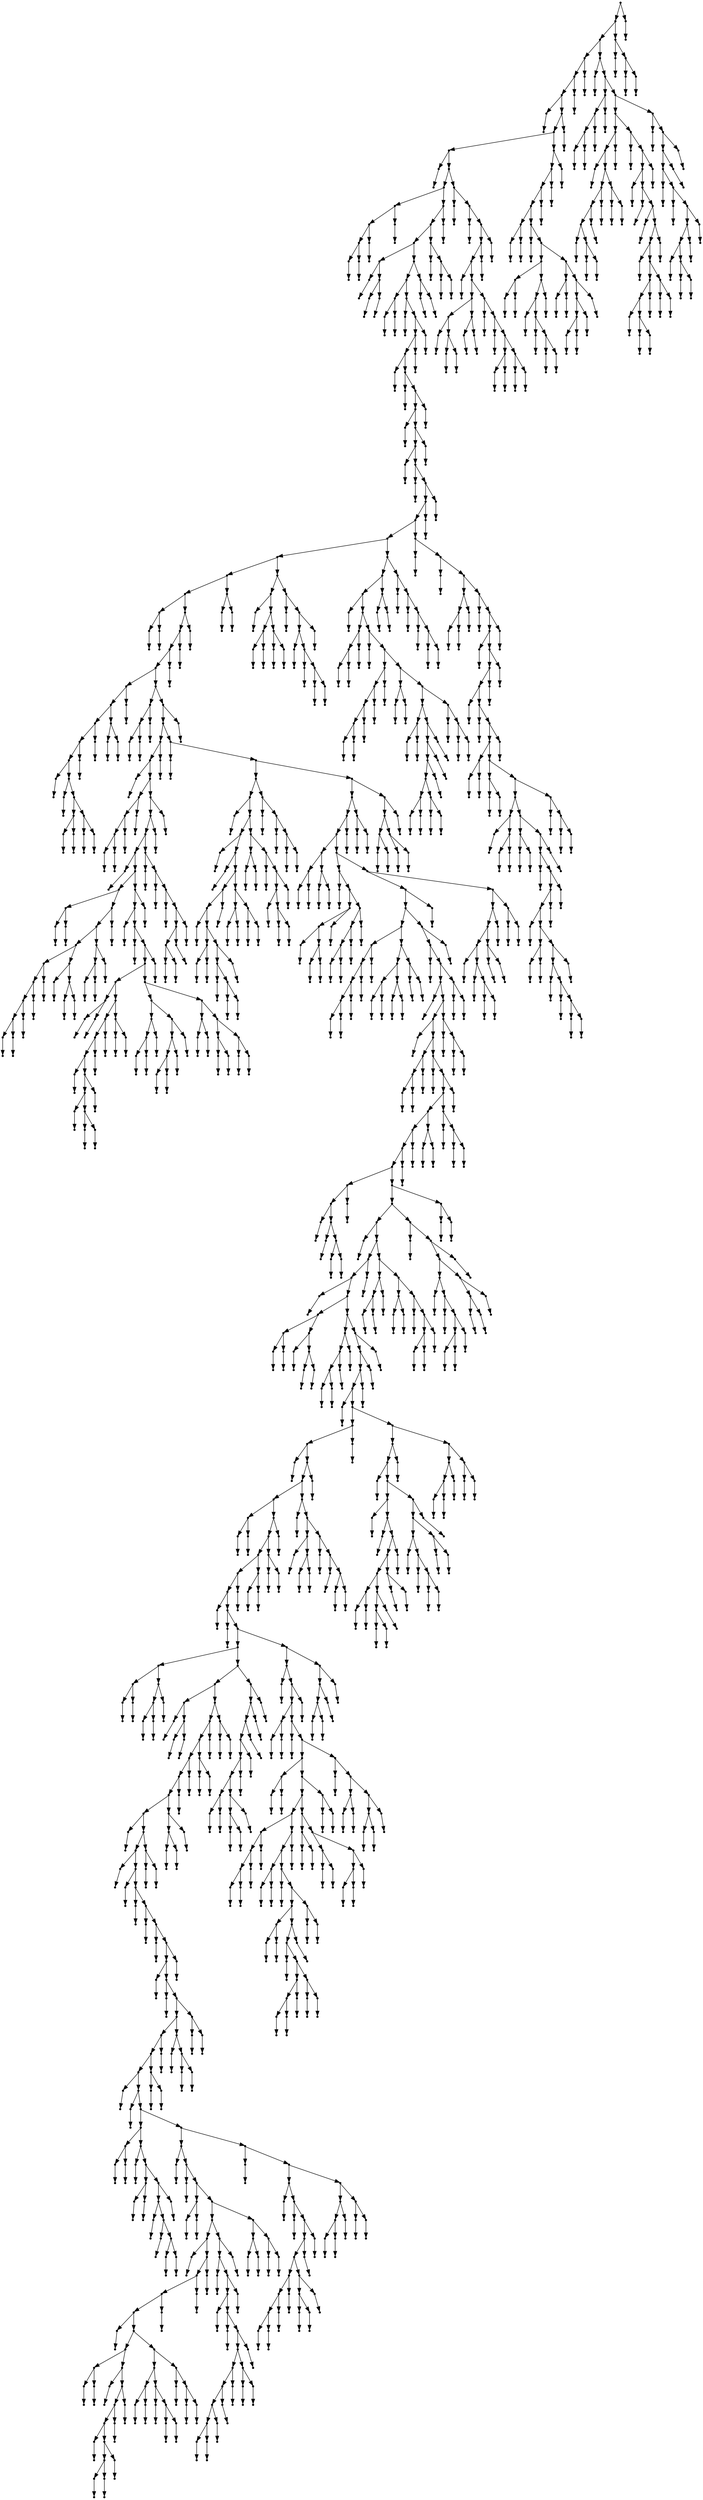 digraph {
  1822 [shape=point];
  1819 [shape=point];
  1810 [shape=point];
  1699 [shape=point];
  1696 [shape=point];
  1693 [shape=point];
  1 [shape=point];
  0 [shape=point];
  1692 [shape=point];
  1689 [shape=point];
  1632 [shape=point];
  3 [shape=point];
  2 [shape=point];
  1631 [shape=point];
  1583 [shape=point];
  14 [shape=point];
  11 [shape=point];
  8 [shape=point];
  5 [shape=point];
  4 [shape=point];
  7 [shape=point];
  6 [shape=point];
  10 [shape=point];
  9 [shape=point];
  13 [shape=point];
  12 [shape=point];
  1582 [shape=point];
  1579 [shape=point];
  1570 [shape=point];
  22 [shape=point];
  16 [shape=point];
  15 [shape=point];
  21 [shape=point];
  18 [shape=point];
  17 [shape=point];
  20 [shape=point];
  19 [shape=point];
  1569 [shape=point];
  1563 [shape=point];
  27 [shape=point];
  24 [shape=point];
  23 [shape=point];
  26 [shape=point];
  25 [shape=point];
  1562 [shape=point];
  29 [shape=point];
  28 [shape=point];
  1561 [shape=point];
  1558 [shape=point];
  1555 [shape=point];
  31 [shape=point];
  30 [shape=point];
  1554 [shape=point];
  33 [shape=point];
  32 [shape=point];
  1553 [shape=point];
  1550 [shape=point];
  35 [shape=point];
  34 [shape=point];
  1549 [shape=point];
  1546 [shape=point];
  37 [shape=point];
  36 [shape=point];
  1545 [shape=point];
  39 [shape=point];
  38 [shape=point];
  1544 [shape=point];
  1541 [shape=point];
  1538 [shape=point];
  1427 [shape=point];
  1334 [shape=point];
  1301 [shape=point];
  1295 [shape=point];
  44 [shape=point];
  41 [shape=point];
  40 [shape=point];
  43 [shape=point];
  42 [shape=point];
  1294 [shape=point];
  1291 [shape=point];
  1288 [shape=point];
  1285 [shape=point];
  76 [shape=point];
  73 [shape=point];
  67 [shape=point];
  64 [shape=point];
  61 [shape=point];
  46 [shape=point];
  45 [shape=point];
  60 [shape=point];
  48 [shape=point];
  47 [shape=point];
  59 [shape=point];
  53 [shape=point];
  50 [shape=point];
  49 [shape=point];
  52 [shape=point];
  51 [shape=point];
  58 [shape=point];
  55 [shape=point];
  54 [shape=point];
  57 [shape=point];
  56 [shape=point];
  63 [shape=point];
  62 [shape=point];
  66 [shape=point];
  65 [shape=point];
  72 [shape=point];
  69 [shape=point];
  68 [shape=point];
  71 [shape=point];
  70 [shape=point];
  75 [shape=point];
  74 [shape=point];
  1284 [shape=point];
  84 [shape=point];
  81 [shape=point];
  78 [shape=point];
  77 [shape=point];
  80 [shape=point];
  79 [shape=point];
  83 [shape=point];
  82 [shape=point];
  1283 [shape=point];
  1280 [shape=point];
  257 [shape=point];
  254 [shape=point];
  86 [shape=point];
  85 [shape=point];
  253 [shape=point];
  97 [shape=point];
  94 [shape=point];
  91 [shape=point];
  88 [shape=point];
  87 [shape=point];
  90 [shape=point];
  89 [shape=point];
  93 [shape=point];
  92 [shape=point];
  96 [shape=point];
  95 [shape=point];
  252 [shape=point];
  249 [shape=point];
  246 [shape=point];
  225 [shape=point];
  99 [shape=point];
  98 [shape=point];
  224 [shape=point];
  140 [shape=point];
  104 [shape=point];
  101 [shape=point];
  100 [shape=point];
  103 [shape=point];
  102 [shape=point];
  139 [shape=point];
  136 [shape=point];
  127 [shape=point];
  118 [shape=point];
  115 [shape=point];
  112 [shape=point];
  109 [shape=point];
  106 [shape=point];
  105 [shape=point];
  108 [shape=point];
  107 [shape=point];
  111 [shape=point];
  110 [shape=point];
  114 [shape=point];
  113 [shape=point];
  117 [shape=point];
  116 [shape=point];
  126 [shape=point];
  120 [shape=point];
  119 [shape=point];
  125 [shape=point];
  122 [shape=point];
  121 [shape=point];
  124 [shape=point];
  123 [shape=point];
  135 [shape=point];
  132 [shape=point];
  129 [shape=point];
  128 [shape=point];
  131 [shape=point];
  130 [shape=point];
  134 [shape=point];
  133 [shape=point];
  138 [shape=point];
  137 [shape=point];
  223 [shape=point];
  220 [shape=point];
  142 [shape=point];
  141 [shape=point];
  219 [shape=point];
  144 [shape=point];
  143 [shape=point];
  218 [shape=point];
  215 [shape=point];
  176 [shape=point];
  149 [shape=point];
  146 [shape=point];
  145 [shape=point];
  148 [shape=point];
  147 [shape=point];
  175 [shape=point];
  169 [shape=point];
  166 [shape=point];
  163 [shape=point];
  151 [shape=point];
  150 [shape=point];
  162 [shape=point];
  159 [shape=point];
  153 [shape=point];
  152 [shape=point];
  158 [shape=point];
  155 [shape=point];
  154 [shape=point];
  157 [shape=point];
  156 [shape=point];
  161 [shape=point];
  160 [shape=point];
  165 [shape=point];
  164 [shape=point];
  168 [shape=point];
  167 [shape=point];
  174 [shape=point];
  171 [shape=point];
  170 [shape=point];
  173 [shape=point];
  172 [shape=point];
  214 [shape=point];
  196 [shape=point];
  184 [shape=point];
  181 [shape=point];
  178 [shape=point];
  177 [shape=point];
  180 [shape=point];
  179 [shape=point];
  183 [shape=point];
  182 [shape=point];
  195 [shape=point];
  192 [shape=point];
  189 [shape=point];
  186 [shape=point];
  185 [shape=point];
  188 [shape=point];
  187 [shape=point];
  191 [shape=point];
  190 [shape=point];
  194 [shape=point];
  193 [shape=point];
  213 [shape=point];
  201 [shape=point];
  198 [shape=point];
  197 [shape=point];
  200 [shape=point];
  199 [shape=point];
  212 [shape=point];
  206 [shape=point];
  203 [shape=point];
  202 [shape=point];
  205 [shape=point];
  204 [shape=point];
  211 [shape=point];
  208 [shape=point];
  207 [shape=point];
  210 [shape=point];
  209 [shape=point];
  217 [shape=point];
  216 [shape=point];
  222 [shape=point];
  221 [shape=point];
  245 [shape=point];
  227 [shape=point];
  226 [shape=point];
  244 [shape=point];
  229 [shape=point];
  228 [shape=point];
  243 [shape=point];
  231 [shape=point];
  230 [shape=point];
  242 [shape=point];
  239 [shape=point];
  236 [shape=point];
  233 [shape=point];
  232 [shape=point];
  235 [shape=point];
  234 [shape=point];
  238 [shape=point];
  237 [shape=point];
  241 [shape=point];
  240 [shape=point];
  248 [shape=point];
  247 [shape=point];
  251 [shape=point];
  250 [shape=point];
  256 [shape=point];
  255 [shape=point];
  1279 [shape=point];
  259 [shape=point];
  258 [shape=point];
  1278 [shape=point];
  336 [shape=point];
  324 [shape=point];
  261 [shape=point];
  260 [shape=point];
  323 [shape=point];
  302 [shape=point];
  263 [shape=point];
  262 [shape=point];
  301 [shape=point];
  265 [shape=point];
  264 [shape=point];
  300 [shape=point];
  288 [shape=point];
  285 [shape=point];
  267 [shape=point];
  266 [shape=point];
  284 [shape=point];
  272 [shape=point];
  269 [shape=point];
  268 [shape=point];
  271 [shape=point];
  270 [shape=point];
  283 [shape=point];
  280 [shape=point];
  274 [shape=point];
  273 [shape=point];
  279 [shape=point];
  276 [shape=point];
  275 [shape=point];
  278 [shape=point];
  277 [shape=point];
  282 [shape=point];
  281 [shape=point];
  287 [shape=point];
  286 [shape=point];
  299 [shape=point];
  293 [shape=point];
  290 [shape=point];
  289 [shape=point];
  292 [shape=point];
  291 [shape=point];
  298 [shape=point];
  295 [shape=point];
  294 [shape=point];
  297 [shape=point];
  296 [shape=point];
  322 [shape=point];
  307 [shape=point];
  304 [shape=point];
  303 [shape=point];
  306 [shape=point];
  305 [shape=point];
  321 [shape=point];
  309 [shape=point];
  308 [shape=point];
  320 [shape=point];
  317 [shape=point];
  311 [shape=point];
  310 [shape=point];
  316 [shape=point];
  313 [shape=point];
  312 [shape=point];
  315 [shape=point];
  314 [shape=point];
  319 [shape=point];
  318 [shape=point];
  335 [shape=point];
  326 [shape=point];
  325 [shape=point];
  334 [shape=point];
  328 [shape=point];
  327 [shape=point];
  333 [shape=point];
  330 [shape=point];
  329 [shape=point];
  332 [shape=point];
  331 [shape=point];
  1277 [shape=point];
  1262 [shape=point];
  1256 [shape=point];
  1253 [shape=point];
  347 [shape=point];
  341 [shape=point];
  338 [shape=point];
  337 [shape=point];
  340 [shape=point];
  339 [shape=point];
  346 [shape=point];
  343 [shape=point];
  342 [shape=point];
  345 [shape=point];
  344 [shape=point];
  1252 [shape=point];
  373 [shape=point];
  349 [shape=point];
  348 [shape=point];
  372 [shape=point];
  360 [shape=point];
  357 [shape=point];
  351 [shape=point];
  350 [shape=point];
  356 [shape=point];
  353 [shape=point];
  352 [shape=point];
  355 [shape=point];
  354 [shape=point];
  359 [shape=point];
  358 [shape=point];
  371 [shape=point];
  368 [shape=point];
  365 [shape=point];
  362 [shape=point];
  361 [shape=point];
  364 [shape=point];
  363 [shape=point];
  367 [shape=point];
  366 [shape=point];
  370 [shape=point];
  369 [shape=point];
  1251 [shape=point];
  1224 [shape=point];
  1221 [shape=point];
  405 [shape=point];
  387 [shape=point];
  384 [shape=point];
  381 [shape=point];
  378 [shape=point];
  375 [shape=point];
  374 [shape=point];
  377 [shape=point];
  376 [shape=point];
  380 [shape=point];
  379 [shape=point];
  383 [shape=point];
  382 [shape=point];
  386 [shape=point];
  385 [shape=point];
  404 [shape=point];
  398 [shape=point];
  392 [shape=point];
  389 [shape=point];
  388 [shape=point];
  391 [shape=point];
  390 [shape=point];
  397 [shape=point];
  394 [shape=point];
  393 [shape=point];
  396 [shape=point];
  395 [shape=point];
  403 [shape=point];
  400 [shape=point];
  399 [shape=point];
  402 [shape=point];
  401 [shape=point];
  1220 [shape=point];
  1217 [shape=point];
  407 [shape=point];
  406 [shape=point];
  1216 [shape=point];
  1210 [shape=point];
  409 [shape=point];
  408 [shape=point];
  1209 [shape=point];
  1200 [shape=point];
  411 [shape=point];
  410 [shape=point];
  1199 [shape=point];
  419 [shape=point];
  416 [shape=point];
  413 [shape=point];
  412 [shape=point];
  415 [shape=point];
  414 [shape=point];
  418 [shape=point];
  417 [shape=point];
  1198 [shape=point];
  421 [shape=point];
  420 [shape=point];
  1197 [shape=point];
  1194 [shape=point];
  1185 [shape=point];
  1179 [shape=point];
  1176 [shape=point];
  1173 [shape=point];
  435 [shape=point];
  432 [shape=point];
  423 [shape=point];
  422 [shape=point];
  431 [shape=point];
  425 [shape=point];
  424 [shape=point];
  430 [shape=point];
  427 [shape=point];
  426 [shape=point];
  429 [shape=point];
  428 [shape=point];
  434 [shape=point];
  433 [shape=point];
  1172 [shape=point];
  1166 [shape=point];
  1136 [shape=point];
  437 [shape=point];
  436 [shape=point];
  1135 [shape=point];
  1108 [shape=point];
  1105 [shape=point];
  439 [shape=point];
  438 [shape=point];
  1104 [shape=point];
  453 [shape=point];
  444 [shape=point];
  441 [shape=point];
  440 [shape=point];
  443 [shape=point];
  442 [shape=point];
  452 [shape=point];
  446 [shape=point];
  445 [shape=point];
  451 [shape=point];
  448 [shape=point];
  447 [shape=point];
  450 [shape=point];
  449 [shape=point];
  1103 [shape=point];
  464 [shape=point];
  461 [shape=point];
  458 [shape=point];
  455 [shape=point];
  454 [shape=point];
  457 [shape=point];
  456 [shape=point];
  460 [shape=point];
  459 [shape=point];
  463 [shape=point];
  462 [shape=point];
  1102 [shape=point];
  1099 [shape=point];
  1096 [shape=point];
  1093 [shape=point];
  466 [shape=point];
  465 [shape=point];
  1092 [shape=point];
  1020 [shape=point];
  1017 [shape=point];
  468 [shape=point];
  467 [shape=point];
  1016 [shape=point];
  1013 [shape=point];
  989 [shape=point];
  473 [shape=point];
  470 [shape=point];
  469 [shape=point];
  472 [shape=point];
  471 [shape=point];
  988 [shape=point];
  985 [shape=point];
  979 [shape=point];
  973 [shape=point];
  970 [shape=point];
  475 [shape=point];
  474 [shape=point];
  969 [shape=point];
  477 [shape=point];
  476 [shape=point];
  968 [shape=point];
  833 [shape=point];
  491 [shape=point];
  482 [shape=point];
  479 [shape=point];
  478 [shape=point];
  481 [shape=point];
  480 [shape=point];
  490 [shape=point];
  487 [shape=point];
  484 [shape=point];
  483 [shape=point];
  486 [shape=point];
  485 [shape=point];
  489 [shape=point];
  488 [shape=point];
  832 [shape=point];
  802 [shape=point];
  499 [shape=point];
  493 [shape=point];
  492 [shape=point];
  498 [shape=point];
  495 [shape=point];
  494 [shape=point];
  497 [shape=point];
  496 [shape=point];
  801 [shape=point];
  795 [shape=point];
  792 [shape=point];
  786 [shape=point];
  783 [shape=point];
  780 [shape=point];
  771 [shape=point];
  501 [shape=point];
  500 [shape=point];
  770 [shape=point];
  764 [shape=point];
  503 [shape=point];
  502 [shape=point];
  763 [shape=point];
  505 [shape=point];
  504 [shape=point];
  762 [shape=point];
  507 [shape=point];
  506 [shape=point];
  761 [shape=point];
  509 [shape=point];
  508 [shape=point];
  760 [shape=point];
  511 [shape=point];
  510 [shape=point];
  759 [shape=point];
  756 [shape=point];
  513 [shape=point];
  512 [shape=point];
  755 [shape=point];
  515 [shape=point];
  514 [shape=point];
  754 [shape=point];
  748 [shape=point];
  739 [shape=point];
  736 [shape=point];
  730 [shape=point];
  517 [shape=point];
  516 [shape=point];
  729 [shape=point];
  519 [shape=point];
  518 [shape=point];
  728 [shape=point];
  548 [shape=point];
  524 [shape=point];
  521 [shape=point];
  520 [shape=point];
  523 [shape=point];
  522 [shape=point];
  547 [shape=point];
  526 [shape=point];
  525 [shape=point];
  546 [shape=point];
  531 [shape=point];
  528 [shape=point];
  527 [shape=point];
  530 [shape=point];
  529 [shape=point];
  545 [shape=point];
  542 [shape=point];
  533 [shape=point];
  532 [shape=point];
  541 [shape=point];
  535 [shape=point];
  534 [shape=point];
  540 [shape=point];
  537 [shape=point];
  536 [shape=point];
  539 [shape=point];
  538 [shape=point];
  544 [shape=point];
  543 [shape=point];
  727 [shape=point];
  676 [shape=point];
  550 [shape=point];
  549 [shape=point];
  675 [shape=point];
  552 [shape=point];
  551 [shape=point];
  674 [shape=point];
  557 [shape=point];
  554 [shape=point];
  553 [shape=point];
  556 [shape=point];
  555 [shape=point];
  673 [shape=point];
  661 [shape=point];
  622 [shape=point];
  559 [shape=point];
  558 [shape=point];
  621 [shape=point];
  618 [shape=point];
  615 [shape=point];
  612 [shape=point];
  561 [shape=point];
  560 [shape=point];
  611 [shape=point];
  587 [shape=point];
  566 [shape=point];
  563 [shape=point];
  562 [shape=point];
  565 [shape=point];
  564 [shape=point];
  586 [shape=point];
  568 [shape=point];
  567 [shape=point];
  585 [shape=point];
  582 [shape=point];
  579 [shape=point];
  570 [shape=point];
  569 [shape=point];
  578 [shape=point];
  575 [shape=point];
  572 [shape=point];
  571 [shape=point];
  574 [shape=point];
  573 [shape=point];
  577 [shape=point];
  576 [shape=point];
  581 [shape=point];
  580 [shape=point];
  584 [shape=point];
  583 [shape=point];
  610 [shape=point];
  601 [shape=point];
  592 [shape=point];
  589 [shape=point];
  588 [shape=point];
  591 [shape=point];
  590 [shape=point];
  600 [shape=point];
  594 [shape=point];
  593 [shape=point];
  599 [shape=point];
  596 [shape=point];
  595 [shape=point];
  598 [shape=point];
  597 [shape=point];
  609 [shape=point];
  603 [shape=point];
  602 [shape=point];
  608 [shape=point];
  605 [shape=point];
  604 [shape=point];
  607 [shape=point];
  606 [shape=point];
  614 [shape=point];
  613 [shape=point];
  617 [shape=point];
  616 [shape=point];
  620 [shape=point];
  619 [shape=point];
  660 [shape=point];
  657 [shape=point];
  624 [shape=point];
  623 [shape=point];
  656 [shape=point];
  653 [shape=point];
  626 [shape=point];
  625 [shape=point];
  652 [shape=point];
  628 [shape=point];
  627 [shape=point];
  651 [shape=point];
  648 [shape=point];
  642 [shape=point];
  639 [shape=point];
  636 [shape=point];
  633 [shape=point];
  630 [shape=point];
  629 [shape=point];
  632 [shape=point];
  631 [shape=point];
  635 [shape=point];
  634 [shape=point];
  638 [shape=point];
  637 [shape=point];
  641 [shape=point];
  640 [shape=point];
  647 [shape=point];
  644 [shape=point];
  643 [shape=point];
  646 [shape=point];
  645 [shape=point];
  650 [shape=point];
  649 [shape=point];
  655 [shape=point];
  654 [shape=point];
  659 [shape=point];
  658 [shape=point];
  672 [shape=point];
  666 [shape=point];
  663 [shape=point];
  662 [shape=point];
  665 [shape=point];
  664 [shape=point];
  671 [shape=point];
  668 [shape=point];
  667 [shape=point];
  670 [shape=point];
  669 [shape=point];
  726 [shape=point];
  678 [shape=point];
  677 [shape=point];
  725 [shape=point];
  710 [shape=point];
  680 [shape=point];
  679 [shape=point];
  709 [shape=point];
  682 [shape=point];
  681 [shape=point];
  708 [shape=point];
  705 [shape=point];
  702 [shape=point];
  693 [shape=point];
  690 [shape=point];
  687 [shape=point];
  684 [shape=point];
  683 [shape=point];
  686 [shape=point];
  685 [shape=point];
  689 [shape=point];
  688 [shape=point];
  692 [shape=point];
  691 [shape=point];
  701 [shape=point];
  698 [shape=point];
  695 [shape=point];
  694 [shape=point];
  697 [shape=point];
  696 [shape=point];
  700 [shape=point];
  699 [shape=point];
  704 [shape=point];
  703 [shape=point];
  707 [shape=point];
  706 [shape=point];
  724 [shape=point];
  718 [shape=point];
  715 [shape=point];
  712 [shape=point];
  711 [shape=point];
  714 [shape=point];
  713 [shape=point];
  717 [shape=point];
  716 [shape=point];
  723 [shape=point];
  720 [shape=point];
  719 [shape=point];
  722 [shape=point];
  721 [shape=point];
  735 [shape=point];
  732 [shape=point];
  731 [shape=point];
  734 [shape=point];
  733 [shape=point];
  738 [shape=point];
  737 [shape=point];
  747 [shape=point];
  741 [shape=point];
  740 [shape=point];
  746 [shape=point];
  743 [shape=point];
  742 [shape=point];
  745 [shape=point];
  744 [shape=point];
  753 [shape=point];
  750 [shape=point];
  749 [shape=point];
  752 [shape=point];
  751 [shape=point];
  758 [shape=point];
  757 [shape=point];
  769 [shape=point];
  766 [shape=point];
  765 [shape=point];
  768 [shape=point];
  767 [shape=point];
  779 [shape=point];
  776 [shape=point];
  773 [shape=point];
  772 [shape=point];
  775 [shape=point];
  774 [shape=point];
  778 [shape=point];
  777 [shape=point];
  782 [shape=point];
  781 [shape=point];
  785 [shape=point];
  784 [shape=point];
  791 [shape=point];
  788 [shape=point];
  787 [shape=point];
  790 [shape=point];
  789 [shape=point];
  794 [shape=point];
  793 [shape=point];
  800 [shape=point];
  797 [shape=point];
  796 [shape=point];
  799 [shape=point];
  798 [shape=point];
  831 [shape=point];
  828 [shape=point];
  825 [shape=point];
  822 [shape=point];
  819 [shape=point];
  816 [shape=point];
  807 [shape=point];
  804 [shape=point];
  803 [shape=point];
  806 [shape=point];
  805 [shape=point];
  815 [shape=point];
  812 [shape=point];
  809 [shape=point];
  808 [shape=point];
  811 [shape=point];
  810 [shape=point];
  814 [shape=point];
  813 [shape=point];
  818 [shape=point];
  817 [shape=point];
  821 [shape=point];
  820 [shape=point];
  824 [shape=point];
  823 [shape=point];
  827 [shape=point];
  826 [shape=point];
  830 [shape=point];
  829 [shape=point];
  967 [shape=point];
  955 [shape=point];
  835 [shape=point];
  834 [shape=point];
  954 [shape=point];
  951 [shape=point];
  840 [shape=point];
  837 [shape=point];
  836 [shape=point];
  839 [shape=point];
  838 [shape=point];
  950 [shape=point];
  842 [shape=point];
  841 [shape=point];
  949 [shape=point];
  931 [shape=point];
  847 [shape=point];
  844 [shape=point];
  843 [shape=point];
  846 [shape=point];
  845 [shape=point];
  930 [shape=point];
  924 [shape=point];
  903 [shape=point];
  858 [shape=point];
  855 [shape=point];
  852 [shape=point];
  849 [shape=point];
  848 [shape=point];
  851 [shape=point];
  850 [shape=point];
  854 [shape=point];
  853 [shape=point];
  857 [shape=point];
  856 [shape=point];
  902 [shape=point];
  899 [shape=point];
  863 [shape=point];
  860 [shape=point];
  859 [shape=point];
  862 [shape=point];
  861 [shape=point];
  898 [shape=point];
  865 [shape=point];
  864 [shape=point];
  897 [shape=point];
  891 [shape=point];
  870 [shape=point];
  867 [shape=point];
  866 [shape=point];
  869 [shape=point];
  868 [shape=point];
  890 [shape=point];
  887 [shape=point];
  872 [shape=point];
  871 [shape=point];
  886 [shape=point];
  880 [shape=point];
  877 [shape=point];
  874 [shape=point];
  873 [shape=point];
  876 [shape=point];
  875 [shape=point];
  879 [shape=point];
  878 [shape=point];
  885 [shape=point];
  882 [shape=point];
  881 [shape=point];
  884 [shape=point];
  883 [shape=point];
  889 [shape=point];
  888 [shape=point];
  896 [shape=point];
  893 [shape=point];
  892 [shape=point];
  895 [shape=point];
  894 [shape=point];
  901 [shape=point];
  900 [shape=point];
  923 [shape=point];
  908 [shape=point];
  905 [shape=point];
  904 [shape=point];
  907 [shape=point];
  906 [shape=point];
  922 [shape=point];
  913 [shape=point];
  910 [shape=point];
  909 [shape=point];
  912 [shape=point];
  911 [shape=point];
  921 [shape=point];
  918 [shape=point];
  915 [shape=point];
  914 [shape=point];
  917 [shape=point];
  916 [shape=point];
  920 [shape=point];
  919 [shape=point];
  929 [shape=point];
  926 [shape=point];
  925 [shape=point];
  928 [shape=point];
  927 [shape=point];
  948 [shape=point];
  933 [shape=point];
  932 [shape=point];
  947 [shape=point];
  938 [shape=point];
  935 [shape=point];
  934 [shape=point];
  937 [shape=point];
  936 [shape=point];
  946 [shape=point];
  943 [shape=point];
  940 [shape=point];
  939 [shape=point];
  942 [shape=point];
  941 [shape=point];
  945 [shape=point];
  944 [shape=point];
  953 [shape=point];
  952 [shape=point];
  966 [shape=point];
  963 [shape=point];
  960 [shape=point];
  957 [shape=point];
  956 [shape=point];
  959 [shape=point];
  958 [shape=point];
  962 [shape=point];
  961 [shape=point];
  965 [shape=point];
  964 [shape=point];
  972 [shape=point];
  971 [shape=point];
  978 [shape=point];
  975 [shape=point];
  974 [shape=point];
  977 [shape=point];
  976 [shape=point];
  984 [shape=point];
  981 [shape=point];
  980 [shape=point];
  983 [shape=point];
  982 [shape=point];
  987 [shape=point];
  986 [shape=point];
  1012 [shape=point];
  991 [shape=point];
  990 [shape=point];
  1011 [shape=point];
  999 [shape=point];
  993 [shape=point];
  992 [shape=point];
  998 [shape=point];
  995 [shape=point];
  994 [shape=point];
  997 [shape=point];
  996 [shape=point];
  1010 [shape=point];
  1001 [shape=point];
  1000 [shape=point];
  1009 [shape=point];
  1003 [shape=point];
  1002 [shape=point];
  1008 [shape=point];
  1005 [shape=point];
  1004 [shape=point];
  1007 [shape=point];
  1006 [shape=point];
  1015 [shape=point];
  1014 [shape=point];
  1019 [shape=point];
  1018 [shape=point];
  1091 [shape=point];
  1076 [shape=point];
  1073 [shape=point];
  1022 [shape=point];
  1021 [shape=point];
  1072 [shape=point];
  1051 [shape=point];
  1024 [shape=point];
  1023 [shape=point];
  1050 [shape=point];
  1026 [shape=point];
  1025 [shape=point];
  1049 [shape=point];
  1046 [shape=point];
  1040 [shape=point];
  1031 [shape=point];
  1028 [shape=point];
  1027 [shape=point];
  1030 [shape=point];
  1029 [shape=point];
  1039 [shape=point];
  1036 [shape=point];
  1033 [shape=point];
  1032 [shape=point];
  1035 [shape=point];
  1034 [shape=point];
  1038 [shape=point];
  1037 [shape=point];
  1045 [shape=point];
  1042 [shape=point];
  1041 [shape=point];
  1044 [shape=point];
  1043 [shape=point];
  1048 [shape=point];
  1047 [shape=point];
  1071 [shape=point];
  1068 [shape=point];
  1062 [shape=point];
  1053 [shape=point];
  1052 [shape=point];
  1061 [shape=point];
  1055 [shape=point];
  1054 [shape=point];
  1060 [shape=point];
  1057 [shape=point];
  1056 [shape=point];
  1059 [shape=point];
  1058 [shape=point];
  1067 [shape=point];
  1064 [shape=point];
  1063 [shape=point];
  1066 [shape=point];
  1065 [shape=point];
  1070 [shape=point];
  1069 [shape=point];
  1075 [shape=point];
  1074 [shape=point];
  1090 [shape=point];
  1084 [shape=point];
  1081 [shape=point];
  1078 [shape=point];
  1077 [shape=point];
  1080 [shape=point];
  1079 [shape=point];
  1083 [shape=point];
  1082 [shape=point];
  1089 [shape=point];
  1086 [shape=point];
  1085 [shape=point];
  1088 [shape=point];
  1087 [shape=point];
  1095 [shape=point];
  1094 [shape=point];
  1098 [shape=point];
  1097 [shape=point];
  1101 [shape=point];
  1100 [shape=point];
  1107 [shape=point];
  1106 [shape=point];
  1134 [shape=point];
  1116 [shape=point];
  1113 [shape=point];
  1110 [shape=point];
  1109 [shape=point];
  1112 [shape=point];
  1111 [shape=point];
  1115 [shape=point];
  1114 [shape=point];
  1133 [shape=point];
  1121 [shape=point];
  1118 [shape=point];
  1117 [shape=point];
  1120 [shape=point];
  1119 [shape=point];
  1132 [shape=point];
  1123 [shape=point];
  1122 [shape=point];
  1131 [shape=point];
  1128 [shape=point];
  1125 [shape=point];
  1124 [shape=point];
  1127 [shape=point];
  1126 [shape=point];
  1130 [shape=point];
  1129 [shape=point];
  1165 [shape=point];
  1138 [shape=point];
  1137 [shape=point];
  1164 [shape=point];
  1161 [shape=point];
  1152 [shape=point];
  1140 [shape=point];
  1139 [shape=point];
  1151 [shape=point];
  1142 [shape=point];
  1141 [shape=point];
  1150 [shape=point];
  1147 [shape=point];
  1144 [shape=point];
  1143 [shape=point];
  1146 [shape=point];
  1145 [shape=point];
  1149 [shape=point];
  1148 [shape=point];
  1160 [shape=point];
  1157 [shape=point];
  1154 [shape=point];
  1153 [shape=point];
  1156 [shape=point];
  1155 [shape=point];
  1159 [shape=point];
  1158 [shape=point];
  1163 [shape=point];
  1162 [shape=point];
  1171 [shape=point];
  1168 [shape=point];
  1167 [shape=point];
  1170 [shape=point];
  1169 [shape=point];
  1175 [shape=point];
  1174 [shape=point];
  1178 [shape=point];
  1177 [shape=point];
  1184 [shape=point];
  1181 [shape=point];
  1180 [shape=point];
  1183 [shape=point];
  1182 [shape=point];
  1193 [shape=point];
  1187 [shape=point];
  1186 [shape=point];
  1192 [shape=point];
  1189 [shape=point];
  1188 [shape=point];
  1191 [shape=point];
  1190 [shape=point];
  1196 [shape=point];
  1195 [shape=point];
  1208 [shape=point];
  1202 [shape=point];
  1201 [shape=point];
  1207 [shape=point];
  1204 [shape=point];
  1203 [shape=point];
  1206 [shape=point];
  1205 [shape=point];
  1215 [shape=point];
  1212 [shape=point];
  1211 [shape=point];
  1214 [shape=point];
  1213 [shape=point];
  1219 [shape=point];
  1218 [shape=point];
  1223 [shape=point];
  1222 [shape=point];
  1250 [shape=point];
  1244 [shape=point];
  1241 [shape=point];
  1235 [shape=point];
  1226 [shape=point];
  1225 [shape=point];
  1234 [shape=point];
  1228 [shape=point];
  1227 [shape=point];
  1233 [shape=point];
  1230 [shape=point];
  1229 [shape=point];
  1232 [shape=point];
  1231 [shape=point];
  1240 [shape=point];
  1237 [shape=point];
  1236 [shape=point];
  1239 [shape=point];
  1238 [shape=point];
  1243 [shape=point];
  1242 [shape=point];
  1249 [shape=point];
  1246 [shape=point];
  1245 [shape=point];
  1248 [shape=point];
  1247 [shape=point];
  1255 [shape=point];
  1254 [shape=point];
  1261 [shape=point];
  1258 [shape=point];
  1257 [shape=point];
  1260 [shape=point];
  1259 [shape=point];
  1276 [shape=point];
  1273 [shape=point];
  1267 [shape=point];
  1264 [shape=point];
  1263 [shape=point];
  1266 [shape=point];
  1265 [shape=point];
  1272 [shape=point];
  1269 [shape=point];
  1268 [shape=point];
  1271 [shape=point];
  1270 [shape=point];
  1275 [shape=point];
  1274 [shape=point];
  1282 [shape=point];
  1281 [shape=point];
  1287 [shape=point];
  1286 [shape=point];
  1290 [shape=point];
  1289 [shape=point];
  1293 [shape=point];
  1292 [shape=point];
  1300 [shape=point];
  1297 [shape=point];
  1296 [shape=point];
  1299 [shape=point];
  1298 [shape=point];
  1333 [shape=point];
  1315 [shape=point];
  1303 [shape=point];
  1302 [shape=point];
  1314 [shape=point];
  1308 [shape=point];
  1305 [shape=point];
  1304 [shape=point];
  1307 [shape=point];
  1306 [shape=point];
  1313 [shape=point];
  1310 [shape=point];
  1309 [shape=point];
  1312 [shape=point];
  1311 [shape=point];
  1332 [shape=point];
  1317 [shape=point];
  1316 [shape=point];
  1331 [shape=point];
  1328 [shape=point];
  1319 [shape=point];
  1318 [shape=point];
  1327 [shape=point];
  1321 [shape=point];
  1320 [shape=point];
  1326 [shape=point];
  1323 [shape=point];
  1322 [shape=point];
  1325 [shape=point];
  1324 [shape=point];
  1330 [shape=point];
  1329 [shape=point];
  1426 [shape=point];
  1411 [shape=point];
  1405 [shape=point];
  1336 [shape=point];
  1335 [shape=point];
  1404 [shape=point];
  1344 [shape=point];
  1341 [shape=point];
  1338 [shape=point];
  1337 [shape=point];
  1340 [shape=point];
  1339 [shape=point];
  1343 [shape=point];
  1342 [shape=point];
  1403 [shape=point];
  1346 [shape=point];
  1345 [shape=point];
  1402 [shape=point];
  1360 [shape=point];
  1357 [shape=point];
  1354 [shape=point];
  1351 [shape=point];
  1348 [shape=point];
  1347 [shape=point];
  1350 [shape=point];
  1349 [shape=point];
  1353 [shape=point];
  1352 [shape=point];
  1356 [shape=point];
  1355 [shape=point];
  1359 [shape=point];
  1358 [shape=point];
  1401 [shape=point];
  1365 [shape=point];
  1362 [shape=point];
  1361 [shape=point];
  1364 [shape=point];
  1363 [shape=point];
  1400 [shape=point];
  1391 [shape=point];
  1370 [shape=point];
  1367 [shape=point];
  1366 [shape=point];
  1369 [shape=point];
  1368 [shape=point];
  1390 [shape=point];
  1387 [shape=point];
  1384 [shape=point];
  1381 [shape=point];
  1375 [shape=point];
  1372 [shape=point];
  1371 [shape=point];
  1374 [shape=point];
  1373 [shape=point];
  1380 [shape=point];
  1377 [shape=point];
  1376 [shape=point];
  1379 [shape=point];
  1378 [shape=point];
  1383 [shape=point];
  1382 [shape=point];
  1386 [shape=point];
  1385 [shape=point];
  1389 [shape=point];
  1388 [shape=point];
  1399 [shape=point];
  1393 [shape=point];
  1392 [shape=point];
  1398 [shape=point];
  1395 [shape=point];
  1394 [shape=point];
  1397 [shape=point];
  1396 [shape=point];
  1410 [shape=point];
  1407 [shape=point];
  1406 [shape=point];
  1409 [shape=point];
  1408 [shape=point];
  1425 [shape=point];
  1413 [shape=point];
  1412 [shape=point];
  1424 [shape=point];
  1415 [shape=point];
  1414 [shape=point];
  1423 [shape=point];
  1417 [shape=point];
  1416 [shape=point];
  1422 [shape=point];
  1419 [shape=point];
  1418 [shape=point];
  1421 [shape=point];
  1420 [shape=point];
  1537 [shape=point];
  1429 [shape=point];
  1428 [shape=point];
  1536 [shape=point];
  1431 [shape=point];
  1430 [shape=point];
  1535 [shape=point];
  1439 [shape=point];
  1436 [shape=point];
  1433 [shape=point];
  1432 [shape=point];
  1435 [shape=point];
  1434 [shape=point];
  1438 [shape=point];
  1437 [shape=point];
  1534 [shape=point];
  1441 [shape=point];
  1440 [shape=point];
  1533 [shape=point];
  1530 [shape=point];
  1443 [shape=point];
  1442 [shape=point];
  1529 [shape=point];
  1526 [shape=point];
  1523 [shape=point];
  1445 [shape=point];
  1444 [shape=point];
  1522 [shape=point];
  1447 [shape=point];
  1446 [shape=point];
  1521 [shape=point];
  1518 [shape=point];
  1452 [shape=point];
  1449 [shape=point];
  1448 [shape=point];
  1451 [shape=point];
  1450 [shape=point];
  1517 [shape=point];
  1457 [shape=point];
  1454 [shape=point];
  1453 [shape=point];
  1456 [shape=point];
  1455 [shape=point];
  1516 [shape=point];
  1507 [shape=point];
  1465 [shape=point];
  1459 [shape=point];
  1458 [shape=point];
  1464 [shape=point];
  1461 [shape=point];
  1460 [shape=point];
  1463 [shape=point];
  1462 [shape=point];
  1506 [shape=point];
  1470 [shape=point];
  1467 [shape=point];
  1466 [shape=point];
  1469 [shape=point];
  1468 [shape=point];
  1505 [shape=point];
  1502 [shape=point];
  1472 [shape=point];
  1471 [shape=point];
  1501 [shape=point];
  1498 [shape=point];
  1495 [shape=point];
  1474 [shape=point];
  1473 [shape=point];
  1494 [shape=point];
  1479 [shape=point];
  1476 [shape=point];
  1475 [shape=point];
  1478 [shape=point];
  1477 [shape=point];
  1493 [shape=point];
  1490 [shape=point];
  1481 [shape=point];
  1480 [shape=point];
  1489 [shape=point];
  1483 [shape=point];
  1482 [shape=point];
  1488 [shape=point];
  1485 [shape=point];
  1484 [shape=point];
  1487 [shape=point];
  1486 [shape=point];
  1492 [shape=point];
  1491 [shape=point];
  1497 [shape=point];
  1496 [shape=point];
  1500 [shape=point];
  1499 [shape=point];
  1504 [shape=point];
  1503 [shape=point];
  1515 [shape=point];
  1509 [shape=point];
  1508 [shape=point];
  1514 [shape=point];
  1511 [shape=point];
  1510 [shape=point];
  1513 [shape=point];
  1512 [shape=point];
  1520 [shape=point];
  1519 [shape=point];
  1525 [shape=point];
  1524 [shape=point];
  1528 [shape=point];
  1527 [shape=point];
  1532 [shape=point];
  1531 [shape=point];
  1540 [shape=point];
  1539 [shape=point];
  1543 [shape=point];
  1542 [shape=point];
  1548 [shape=point];
  1547 [shape=point];
  1552 [shape=point];
  1551 [shape=point];
  1557 [shape=point];
  1556 [shape=point];
  1560 [shape=point];
  1559 [shape=point];
  1568 [shape=point];
  1565 [shape=point];
  1564 [shape=point];
  1567 [shape=point];
  1566 [shape=point];
  1578 [shape=point];
  1572 [shape=point];
  1571 [shape=point];
  1577 [shape=point];
  1574 [shape=point];
  1573 [shape=point];
  1576 [shape=point];
  1575 [shape=point];
  1581 [shape=point];
  1580 [shape=point];
  1630 [shape=point];
  1585 [shape=point];
  1584 [shape=point];
  1629 [shape=point];
  1587 [shape=point];
  1586 [shape=point];
  1628 [shape=point];
  1625 [shape=point];
  1622 [shape=point];
  1589 [shape=point];
  1588 [shape=point];
  1621 [shape=point];
  1603 [shape=point];
  1597 [shape=point];
  1591 [shape=point];
  1590 [shape=point];
  1596 [shape=point];
  1593 [shape=point];
  1592 [shape=point];
  1595 [shape=point];
  1594 [shape=point];
  1602 [shape=point];
  1599 [shape=point];
  1598 [shape=point];
  1601 [shape=point];
  1600 [shape=point];
  1620 [shape=point];
  1605 [shape=point];
  1604 [shape=point];
  1619 [shape=point];
  1607 [shape=point];
  1606 [shape=point];
  1618 [shape=point];
  1612 [shape=point];
  1609 [shape=point];
  1608 [shape=point];
  1611 [shape=point];
  1610 [shape=point];
  1617 [shape=point];
  1614 [shape=point];
  1613 [shape=point];
  1616 [shape=point];
  1615 [shape=point];
  1624 [shape=point];
  1623 [shape=point];
  1627 [shape=point];
  1626 [shape=point];
  1688 [shape=point];
  1685 [shape=point];
  1682 [shape=point];
  1679 [shape=point];
  1637 [shape=point];
  1634 [shape=point];
  1633 [shape=point];
  1636 [shape=point];
  1635 [shape=point];
  1678 [shape=point];
  1639 [shape=point];
  1638 [shape=point];
  1677 [shape=point];
  1659 [shape=point];
  1644 [shape=point];
  1641 [shape=point];
  1640 [shape=point];
  1643 [shape=point];
  1642 [shape=point];
  1658 [shape=point];
  1655 [shape=point];
  1646 [shape=point];
  1645 [shape=point];
  1654 [shape=point];
  1648 [shape=point];
  1647 [shape=point];
  1653 [shape=point];
  1650 [shape=point];
  1649 [shape=point];
  1652 [shape=point];
  1651 [shape=point];
  1657 [shape=point];
  1656 [shape=point];
  1676 [shape=point];
  1664 [shape=point];
  1661 [shape=point];
  1660 [shape=point];
  1663 [shape=point];
  1662 [shape=point];
  1675 [shape=point];
  1672 [shape=point];
  1669 [shape=point];
  1666 [shape=point];
  1665 [shape=point];
  1668 [shape=point];
  1667 [shape=point];
  1671 [shape=point];
  1670 [shape=point];
  1674 [shape=point];
  1673 [shape=point];
  1681 [shape=point];
  1680 [shape=point];
  1684 [shape=point];
  1683 [shape=point];
  1687 [shape=point];
  1686 [shape=point];
  1691 [shape=point];
  1690 [shape=point];
  1695 [shape=point];
  1694 [shape=point];
  1698 [shape=point];
  1697 [shape=point];
  1809 [shape=point];
  1701 [shape=point];
  1700 [shape=point];
  1808 [shape=point];
  1712 [shape=point];
  1709 [shape=point];
  1706 [shape=point];
  1703 [shape=point];
  1702 [shape=point];
  1705 [shape=point];
  1704 [shape=point];
  1708 [shape=point];
  1707 [shape=point];
  1711 [shape=point];
  1710 [shape=point];
  1807 [shape=point];
  1777 [shape=point];
  1738 [shape=point];
  1735 [shape=point];
  1714 [shape=point];
  1713 [shape=point];
  1734 [shape=point];
  1728 [shape=point];
  1725 [shape=point];
  1722 [shape=point];
  1716 [shape=point];
  1715 [shape=point];
  1721 [shape=point];
  1718 [shape=point];
  1717 [shape=point];
  1720 [shape=point];
  1719 [shape=point];
  1724 [shape=point];
  1723 [shape=point];
  1727 [shape=point];
  1726 [shape=point];
  1733 [shape=point];
  1730 [shape=point];
  1729 [shape=point];
  1732 [shape=point];
  1731 [shape=point];
  1737 [shape=point];
  1736 [shape=point];
  1776 [shape=point];
  1740 [shape=point];
  1739 [shape=point];
  1775 [shape=point];
  1772 [shape=point];
  1742 [shape=point];
  1741 [shape=point];
  1771 [shape=point];
  1744 [shape=point];
  1743 [shape=point];
  1770 [shape=point];
  1746 [shape=point];
  1745 [shape=point];
  1769 [shape=point];
  1766 [shape=point];
  1748 [shape=point];
  1747 [shape=point];
  1765 [shape=point];
  1759 [shape=point];
  1756 [shape=point];
  1750 [shape=point];
  1749 [shape=point];
  1755 [shape=point];
  1752 [shape=point];
  1751 [shape=point];
  1754 [shape=point];
  1753 [shape=point];
  1758 [shape=point];
  1757 [shape=point];
  1764 [shape=point];
  1761 [shape=point];
  1760 [shape=point];
  1763 [shape=point];
  1762 [shape=point];
  1768 [shape=point];
  1767 [shape=point];
  1774 [shape=point];
  1773 [shape=point];
  1806 [shape=point];
  1779 [shape=point];
  1778 [shape=point];
  1805 [shape=point];
  1802 [shape=point];
  1799 [shape=point];
  1781 [shape=point];
  1780 [shape=point];
  1798 [shape=point];
  1783 [shape=point];
  1782 [shape=point];
  1797 [shape=point];
  1794 [shape=point];
  1791 [shape=point];
  1785 [shape=point];
  1784 [shape=point];
  1790 [shape=point];
  1787 [shape=point];
  1786 [shape=point];
  1789 [shape=point];
  1788 [shape=point];
  1793 [shape=point];
  1792 [shape=point];
  1796 [shape=point];
  1795 [shape=point];
  1801 [shape=point];
  1800 [shape=point];
  1804 [shape=point];
  1803 [shape=point];
  1818 [shape=point];
  1812 [shape=point];
  1811 [shape=point];
  1817 [shape=point];
  1814 [shape=point];
  1813 [shape=point];
  1816 [shape=point];
  1815 [shape=point];
  1821 [shape=point];
  1820 [shape=point];
1822 -> 1819;
1819 -> 1810;
1810 -> 1699;
1699 -> 1696;
1696 -> 1693;
1693 -> 1;
1 -> 0;
1693 -> 1692;
1692 -> 1689;
1689 -> 1632;
1632 -> 3;
3 -> 2;
1632 -> 1631;
1631 -> 1583;
1583 -> 14;
14 -> 11;
11 -> 8;
8 -> 5;
5 -> 4;
8 -> 7;
7 -> 6;
11 -> 10;
10 -> 9;
14 -> 13;
13 -> 12;
1583 -> 1582;
1582 -> 1579;
1579 -> 1570;
1570 -> 22;
22 -> 16;
16 -> 15;
22 -> 21;
21 -> 18;
18 -> 17;
21 -> 20;
20 -> 19;
1570 -> 1569;
1569 -> 1563;
1563 -> 27;
27 -> 24;
24 -> 23;
27 -> 26;
26 -> 25;
1563 -> 1562;
1562 -> 29;
29 -> 28;
1562 -> 1561;
1561 -> 1558;
1558 -> 1555;
1555 -> 31;
31 -> 30;
1555 -> 1554;
1554 -> 33;
33 -> 32;
1554 -> 1553;
1553 -> 1550;
1550 -> 35;
35 -> 34;
1550 -> 1549;
1549 -> 1546;
1546 -> 37;
37 -> 36;
1546 -> 1545;
1545 -> 39;
39 -> 38;
1545 -> 1544;
1544 -> 1541;
1541 -> 1538;
1538 -> 1427;
1427 -> 1334;
1334 -> 1301;
1301 -> 1295;
1295 -> 44;
44 -> 41;
41 -> 40;
44 -> 43;
43 -> 42;
1295 -> 1294;
1294 -> 1291;
1291 -> 1288;
1288 -> 1285;
1285 -> 76;
76 -> 73;
73 -> 67;
67 -> 64;
64 -> 61;
61 -> 46;
46 -> 45;
61 -> 60;
60 -> 48;
48 -> 47;
60 -> 59;
59 -> 53;
53 -> 50;
50 -> 49;
53 -> 52;
52 -> 51;
59 -> 58;
58 -> 55;
55 -> 54;
58 -> 57;
57 -> 56;
64 -> 63;
63 -> 62;
67 -> 66;
66 -> 65;
73 -> 72;
72 -> 69;
69 -> 68;
72 -> 71;
71 -> 70;
76 -> 75;
75 -> 74;
1285 -> 1284;
1284 -> 84;
84 -> 81;
81 -> 78;
78 -> 77;
81 -> 80;
80 -> 79;
84 -> 83;
83 -> 82;
1284 -> 1283;
1283 -> 1280;
1280 -> 257;
257 -> 254;
254 -> 86;
86 -> 85;
254 -> 253;
253 -> 97;
97 -> 94;
94 -> 91;
91 -> 88;
88 -> 87;
91 -> 90;
90 -> 89;
94 -> 93;
93 -> 92;
97 -> 96;
96 -> 95;
253 -> 252;
252 -> 249;
249 -> 246;
246 -> 225;
225 -> 99;
99 -> 98;
225 -> 224;
224 -> 140;
140 -> 104;
104 -> 101;
101 -> 100;
104 -> 103;
103 -> 102;
140 -> 139;
139 -> 136;
136 -> 127;
127 -> 118;
118 -> 115;
115 -> 112;
112 -> 109;
109 -> 106;
106 -> 105;
109 -> 108;
108 -> 107;
112 -> 111;
111 -> 110;
115 -> 114;
114 -> 113;
118 -> 117;
117 -> 116;
127 -> 126;
126 -> 120;
120 -> 119;
126 -> 125;
125 -> 122;
122 -> 121;
125 -> 124;
124 -> 123;
136 -> 135;
135 -> 132;
132 -> 129;
129 -> 128;
132 -> 131;
131 -> 130;
135 -> 134;
134 -> 133;
139 -> 138;
138 -> 137;
224 -> 223;
223 -> 220;
220 -> 142;
142 -> 141;
220 -> 219;
219 -> 144;
144 -> 143;
219 -> 218;
218 -> 215;
215 -> 176;
176 -> 149;
149 -> 146;
146 -> 145;
149 -> 148;
148 -> 147;
176 -> 175;
175 -> 169;
169 -> 166;
166 -> 163;
163 -> 151;
151 -> 150;
163 -> 162;
162 -> 159;
159 -> 153;
153 -> 152;
159 -> 158;
158 -> 155;
155 -> 154;
158 -> 157;
157 -> 156;
162 -> 161;
161 -> 160;
166 -> 165;
165 -> 164;
169 -> 168;
168 -> 167;
175 -> 174;
174 -> 171;
171 -> 170;
174 -> 173;
173 -> 172;
215 -> 214;
214 -> 196;
196 -> 184;
184 -> 181;
181 -> 178;
178 -> 177;
181 -> 180;
180 -> 179;
184 -> 183;
183 -> 182;
196 -> 195;
195 -> 192;
192 -> 189;
189 -> 186;
186 -> 185;
189 -> 188;
188 -> 187;
192 -> 191;
191 -> 190;
195 -> 194;
194 -> 193;
214 -> 213;
213 -> 201;
201 -> 198;
198 -> 197;
201 -> 200;
200 -> 199;
213 -> 212;
212 -> 206;
206 -> 203;
203 -> 202;
206 -> 205;
205 -> 204;
212 -> 211;
211 -> 208;
208 -> 207;
211 -> 210;
210 -> 209;
218 -> 217;
217 -> 216;
223 -> 222;
222 -> 221;
246 -> 245;
245 -> 227;
227 -> 226;
245 -> 244;
244 -> 229;
229 -> 228;
244 -> 243;
243 -> 231;
231 -> 230;
243 -> 242;
242 -> 239;
239 -> 236;
236 -> 233;
233 -> 232;
236 -> 235;
235 -> 234;
239 -> 238;
238 -> 237;
242 -> 241;
241 -> 240;
249 -> 248;
248 -> 247;
252 -> 251;
251 -> 250;
257 -> 256;
256 -> 255;
1280 -> 1279;
1279 -> 259;
259 -> 258;
1279 -> 1278;
1278 -> 336;
336 -> 324;
324 -> 261;
261 -> 260;
324 -> 323;
323 -> 302;
302 -> 263;
263 -> 262;
302 -> 301;
301 -> 265;
265 -> 264;
301 -> 300;
300 -> 288;
288 -> 285;
285 -> 267;
267 -> 266;
285 -> 284;
284 -> 272;
272 -> 269;
269 -> 268;
272 -> 271;
271 -> 270;
284 -> 283;
283 -> 280;
280 -> 274;
274 -> 273;
280 -> 279;
279 -> 276;
276 -> 275;
279 -> 278;
278 -> 277;
283 -> 282;
282 -> 281;
288 -> 287;
287 -> 286;
300 -> 299;
299 -> 293;
293 -> 290;
290 -> 289;
293 -> 292;
292 -> 291;
299 -> 298;
298 -> 295;
295 -> 294;
298 -> 297;
297 -> 296;
323 -> 322;
322 -> 307;
307 -> 304;
304 -> 303;
307 -> 306;
306 -> 305;
322 -> 321;
321 -> 309;
309 -> 308;
321 -> 320;
320 -> 317;
317 -> 311;
311 -> 310;
317 -> 316;
316 -> 313;
313 -> 312;
316 -> 315;
315 -> 314;
320 -> 319;
319 -> 318;
336 -> 335;
335 -> 326;
326 -> 325;
335 -> 334;
334 -> 328;
328 -> 327;
334 -> 333;
333 -> 330;
330 -> 329;
333 -> 332;
332 -> 331;
1278 -> 1277;
1277 -> 1262;
1262 -> 1256;
1256 -> 1253;
1253 -> 347;
347 -> 341;
341 -> 338;
338 -> 337;
341 -> 340;
340 -> 339;
347 -> 346;
346 -> 343;
343 -> 342;
346 -> 345;
345 -> 344;
1253 -> 1252;
1252 -> 373;
373 -> 349;
349 -> 348;
373 -> 372;
372 -> 360;
360 -> 357;
357 -> 351;
351 -> 350;
357 -> 356;
356 -> 353;
353 -> 352;
356 -> 355;
355 -> 354;
360 -> 359;
359 -> 358;
372 -> 371;
371 -> 368;
368 -> 365;
365 -> 362;
362 -> 361;
365 -> 364;
364 -> 363;
368 -> 367;
367 -> 366;
371 -> 370;
370 -> 369;
1252 -> 1251;
1251 -> 1224;
1224 -> 1221;
1221 -> 405;
405 -> 387;
387 -> 384;
384 -> 381;
381 -> 378;
378 -> 375;
375 -> 374;
378 -> 377;
377 -> 376;
381 -> 380;
380 -> 379;
384 -> 383;
383 -> 382;
387 -> 386;
386 -> 385;
405 -> 404;
404 -> 398;
398 -> 392;
392 -> 389;
389 -> 388;
392 -> 391;
391 -> 390;
398 -> 397;
397 -> 394;
394 -> 393;
397 -> 396;
396 -> 395;
404 -> 403;
403 -> 400;
400 -> 399;
403 -> 402;
402 -> 401;
1221 -> 1220;
1220 -> 1217;
1217 -> 407;
407 -> 406;
1217 -> 1216;
1216 -> 1210;
1210 -> 409;
409 -> 408;
1210 -> 1209;
1209 -> 1200;
1200 -> 411;
411 -> 410;
1200 -> 1199;
1199 -> 419;
419 -> 416;
416 -> 413;
413 -> 412;
416 -> 415;
415 -> 414;
419 -> 418;
418 -> 417;
1199 -> 1198;
1198 -> 421;
421 -> 420;
1198 -> 1197;
1197 -> 1194;
1194 -> 1185;
1185 -> 1179;
1179 -> 1176;
1176 -> 1173;
1173 -> 435;
435 -> 432;
432 -> 423;
423 -> 422;
432 -> 431;
431 -> 425;
425 -> 424;
431 -> 430;
430 -> 427;
427 -> 426;
430 -> 429;
429 -> 428;
435 -> 434;
434 -> 433;
1173 -> 1172;
1172 -> 1166;
1166 -> 1136;
1136 -> 437;
437 -> 436;
1136 -> 1135;
1135 -> 1108;
1108 -> 1105;
1105 -> 439;
439 -> 438;
1105 -> 1104;
1104 -> 453;
453 -> 444;
444 -> 441;
441 -> 440;
444 -> 443;
443 -> 442;
453 -> 452;
452 -> 446;
446 -> 445;
452 -> 451;
451 -> 448;
448 -> 447;
451 -> 450;
450 -> 449;
1104 -> 1103;
1103 -> 464;
464 -> 461;
461 -> 458;
458 -> 455;
455 -> 454;
458 -> 457;
457 -> 456;
461 -> 460;
460 -> 459;
464 -> 463;
463 -> 462;
1103 -> 1102;
1102 -> 1099;
1099 -> 1096;
1096 -> 1093;
1093 -> 466;
466 -> 465;
1093 -> 1092;
1092 -> 1020;
1020 -> 1017;
1017 -> 468;
468 -> 467;
1017 -> 1016;
1016 -> 1013;
1013 -> 989;
989 -> 473;
473 -> 470;
470 -> 469;
473 -> 472;
472 -> 471;
989 -> 988;
988 -> 985;
985 -> 979;
979 -> 973;
973 -> 970;
970 -> 475;
475 -> 474;
970 -> 969;
969 -> 477;
477 -> 476;
969 -> 968;
968 -> 833;
833 -> 491;
491 -> 482;
482 -> 479;
479 -> 478;
482 -> 481;
481 -> 480;
491 -> 490;
490 -> 487;
487 -> 484;
484 -> 483;
487 -> 486;
486 -> 485;
490 -> 489;
489 -> 488;
833 -> 832;
832 -> 802;
802 -> 499;
499 -> 493;
493 -> 492;
499 -> 498;
498 -> 495;
495 -> 494;
498 -> 497;
497 -> 496;
802 -> 801;
801 -> 795;
795 -> 792;
792 -> 786;
786 -> 783;
783 -> 780;
780 -> 771;
771 -> 501;
501 -> 500;
771 -> 770;
770 -> 764;
764 -> 503;
503 -> 502;
764 -> 763;
763 -> 505;
505 -> 504;
763 -> 762;
762 -> 507;
507 -> 506;
762 -> 761;
761 -> 509;
509 -> 508;
761 -> 760;
760 -> 511;
511 -> 510;
760 -> 759;
759 -> 756;
756 -> 513;
513 -> 512;
756 -> 755;
755 -> 515;
515 -> 514;
755 -> 754;
754 -> 748;
748 -> 739;
739 -> 736;
736 -> 730;
730 -> 517;
517 -> 516;
730 -> 729;
729 -> 519;
519 -> 518;
729 -> 728;
728 -> 548;
548 -> 524;
524 -> 521;
521 -> 520;
524 -> 523;
523 -> 522;
548 -> 547;
547 -> 526;
526 -> 525;
547 -> 546;
546 -> 531;
531 -> 528;
528 -> 527;
531 -> 530;
530 -> 529;
546 -> 545;
545 -> 542;
542 -> 533;
533 -> 532;
542 -> 541;
541 -> 535;
535 -> 534;
541 -> 540;
540 -> 537;
537 -> 536;
540 -> 539;
539 -> 538;
545 -> 544;
544 -> 543;
728 -> 727;
727 -> 676;
676 -> 550;
550 -> 549;
676 -> 675;
675 -> 552;
552 -> 551;
675 -> 674;
674 -> 557;
557 -> 554;
554 -> 553;
557 -> 556;
556 -> 555;
674 -> 673;
673 -> 661;
661 -> 622;
622 -> 559;
559 -> 558;
622 -> 621;
621 -> 618;
618 -> 615;
615 -> 612;
612 -> 561;
561 -> 560;
612 -> 611;
611 -> 587;
587 -> 566;
566 -> 563;
563 -> 562;
566 -> 565;
565 -> 564;
587 -> 586;
586 -> 568;
568 -> 567;
586 -> 585;
585 -> 582;
582 -> 579;
579 -> 570;
570 -> 569;
579 -> 578;
578 -> 575;
575 -> 572;
572 -> 571;
575 -> 574;
574 -> 573;
578 -> 577;
577 -> 576;
582 -> 581;
581 -> 580;
585 -> 584;
584 -> 583;
611 -> 610;
610 -> 601;
601 -> 592;
592 -> 589;
589 -> 588;
592 -> 591;
591 -> 590;
601 -> 600;
600 -> 594;
594 -> 593;
600 -> 599;
599 -> 596;
596 -> 595;
599 -> 598;
598 -> 597;
610 -> 609;
609 -> 603;
603 -> 602;
609 -> 608;
608 -> 605;
605 -> 604;
608 -> 607;
607 -> 606;
615 -> 614;
614 -> 613;
618 -> 617;
617 -> 616;
621 -> 620;
620 -> 619;
661 -> 660;
660 -> 657;
657 -> 624;
624 -> 623;
657 -> 656;
656 -> 653;
653 -> 626;
626 -> 625;
653 -> 652;
652 -> 628;
628 -> 627;
652 -> 651;
651 -> 648;
648 -> 642;
642 -> 639;
639 -> 636;
636 -> 633;
633 -> 630;
630 -> 629;
633 -> 632;
632 -> 631;
636 -> 635;
635 -> 634;
639 -> 638;
638 -> 637;
642 -> 641;
641 -> 640;
648 -> 647;
647 -> 644;
644 -> 643;
647 -> 646;
646 -> 645;
651 -> 650;
650 -> 649;
656 -> 655;
655 -> 654;
660 -> 659;
659 -> 658;
673 -> 672;
672 -> 666;
666 -> 663;
663 -> 662;
666 -> 665;
665 -> 664;
672 -> 671;
671 -> 668;
668 -> 667;
671 -> 670;
670 -> 669;
727 -> 726;
726 -> 678;
678 -> 677;
726 -> 725;
725 -> 710;
710 -> 680;
680 -> 679;
710 -> 709;
709 -> 682;
682 -> 681;
709 -> 708;
708 -> 705;
705 -> 702;
702 -> 693;
693 -> 690;
690 -> 687;
687 -> 684;
684 -> 683;
687 -> 686;
686 -> 685;
690 -> 689;
689 -> 688;
693 -> 692;
692 -> 691;
702 -> 701;
701 -> 698;
698 -> 695;
695 -> 694;
698 -> 697;
697 -> 696;
701 -> 700;
700 -> 699;
705 -> 704;
704 -> 703;
708 -> 707;
707 -> 706;
725 -> 724;
724 -> 718;
718 -> 715;
715 -> 712;
712 -> 711;
715 -> 714;
714 -> 713;
718 -> 717;
717 -> 716;
724 -> 723;
723 -> 720;
720 -> 719;
723 -> 722;
722 -> 721;
736 -> 735;
735 -> 732;
732 -> 731;
735 -> 734;
734 -> 733;
739 -> 738;
738 -> 737;
748 -> 747;
747 -> 741;
741 -> 740;
747 -> 746;
746 -> 743;
743 -> 742;
746 -> 745;
745 -> 744;
754 -> 753;
753 -> 750;
750 -> 749;
753 -> 752;
752 -> 751;
759 -> 758;
758 -> 757;
770 -> 769;
769 -> 766;
766 -> 765;
769 -> 768;
768 -> 767;
780 -> 779;
779 -> 776;
776 -> 773;
773 -> 772;
776 -> 775;
775 -> 774;
779 -> 778;
778 -> 777;
783 -> 782;
782 -> 781;
786 -> 785;
785 -> 784;
792 -> 791;
791 -> 788;
788 -> 787;
791 -> 790;
790 -> 789;
795 -> 794;
794 -> 793;
801 -> 800;
800 -> 797;
797 -> 796;
800 -> 799;
799 -> 798;
832 -> 831;
831 -> 828;
828 -> 825;
825 -> 822;
822 -> 819;
819 -> 816;
816 -> 807;
807 -> 804;
804 -> 803;
807 -> 806;
806 -> 805;
816 -> 815;
815 -> 812;
812 -> 809;
809 -> 808;
812 -> 811;
811 -> 810;
815 -> 814;
814 -> 813;
819 -> 818;
818 -> 817;
822 -> 821;
821 -> 820;
825 -> 824;
824 -> 823;
828 -> 827;
827 -> 826;
831 -> 830;
830 -> 829;
968 -> 967;
967 -> 955;
955 -> 835;
835 -> 834;
955 -> 954;
954 -> 951;
951 -> 840;
840 -> 837;
837 -> 836;
840 -> 839;
839 -> 838;
951 -> 950;
950 -> 842;
842 -> 841;
950 -> 949;
949 -> 931;
931 -> 847;
847 -> 844;
844 -> 843;
847 -> 846;
846 -> 845;
931 -> 930;
930 -> 924;
924 -> 903;
903 -> 858;
858 -> 855;
855 -> 852;
852 -> 849;
849 -> 848;
852 -> 851;
851 -> 850;
855 -> 854;
854 -> 853;
858 -> 857;
857 -> 856;
903 -> 902;
902 -> 899;
899 -> 863;
863 -> 860;
860 -> 859;
863 -> 862;
862 -> 861;
899 -> 898;
898 -> 865;
865 -> 864;
898 -> 897;
897 -> 891;
891 -> 870;
870 -> 867;
867 -> 866;
870 -> 869;
869 -> 868;
891 -> 890;
890 -> 887;
887 -> 872;
872 -> 871;
887 -> 886;
886 -> 880;
880 -> 877;
877 -> 874;
874 -> 873;
877 -> 876;
876 -> 875;
880 -> 879;
879 -> 878;
886 -> 885;
885 -> 882;
882 -> 881;
885 -> 884;
884 -> 883;
890 -> 889;
889 -> 888;
897 -> 896;
896 -> 893;
893 -> 892;
896 -> 895;
895 -> 894;
902 -> 901;
901 -> 900;
924 -> 923;
923 -> 908;
908 -> 905;
905 -> 904;
908 -> 907;
907 -> 906;
923 -> 922;
922 -> 913;
913 -> 910;
910 -> 909;
913 -> 912;
912 -> 911;
922 -> 921;
921 -> 918;
918 -> 915;
915 -> 914;
918 -> 917;
917 -> 916;
921 -> 920;
920 -> 919;
930 -> 929;
929 -> 926;
926 -> 925;
929 -> 928;
928 -> 927;
949 -> 948;
948 -> 933;
933 -> 932;
948 -> 947;
947 -> 938;
938 -> 935;
935 -> 934;
938 -> 937;
937 -> 936;
947 -> 946;
946 -> 943;
943 -> 940;
940 -> 939;
943 -> 942;
942 -> 941;
946 -> 945;
945 -> 944;
954 -> 953;
953 -> 952;
967 -> 966;
966 -> 963;
963 -> 960;
960 -> 957;
957 -> 956;
960 -> 959;
959 -> 958;
963 -> 962;
962 -> 961;
966 -> 965;
965 -> 964;
973 -> 972;
972 -> 971;
979 -> 978;
978 -> 975;
975 -> 974;
978 -> 977;
977 -> 976;
985 -> 984;
984 -> 981;
981 -> 980;
984 -> 983;
983 -> 982;
988 -> 987;
987 -> 986;
1013 -> 1012;
1012 -> 991;
991 -> 990;
1012 -> 1011;
1011 -> 999;
999 -> 993;
993 -> 992;
999 -> 998;
998 -> 995;
995 -> 994;
998 -> 997;
997 -> 996;
1011 -> 1010;
1010 -> 1001;
1001 -> 1000;
1010 -> 1009;
1009 -> 1003;
1003 -> 1002;
1009 -> 1008;
1008 -> 1005;
1005 -> 1004;
1008 -> 1007;
1007 -> 1006;
1016 -> 1015;
1015 -> 1014;
1020 -> 1019;
1019 -> 1018;
1092 -> 1091;
1091 -> 1076;
1076 -> 1073;
1073 -> 1022;
1022 -> 1021;
1073 -> 1072;
1072 -> 1051;
1051 -> 1024;
1024 -> 1023;
1051 -> 1050;
1050 -> 1026;
1026 -> 1025;
1050 -> 1049;
1049 -> 1046;
1046 -> 1040;
1040 -> 1031;
1031 -> 1028;
1028 -> 1027;
1031 -> 1030;
1030 -> 1029;
1040 -> 1039;
1039 -> 1036;
1036 -> 1033;
1033 -> 1032;
1036 -> 1035;
1035 -> 1034;
1039 -> 1038;
1038 -> 1037;
1046 -> 1045;
1045 -> 1042;
1042 -> 1041;
1045 -> 1044;
1044 -> 1043;
1049 -> 1048;
1048 -> 1047;
1072 -> 1071;
1071 -> 1068;
1068 -> 1062;
1062 -> 1053;
1053 -> 1052;
1062 -> 1061;
1061 -> 1055;
1055 -> 1054;
1061 -> 1060;
1060 -> 1057;
1057 -> 1056;
1060 -> 1059;
1059 -> 1058;
1068 -> 1067;
1067 -> 1064;
1064 -> 1063;
1067 -> 1066;
1066 -> 1065;
1071 -> 1070;
1070 -> 1069;
1076 -> 1075;
1075 -> 1074;
1091 -> 1090;
1090 -> 1084;
1084 -> 1081;
1081 -> 1078;
1078 -> 1077;
1081 -> 1080;
1080 -> 1079;
1084 -> 1083;
1083 -> 1082;
1090 -> 1089;
1089 -> 1086;
1086 -> 1085;
1089 -> 1088;
1088 -> 1087;
1096 -> 1095;
1095 -> 1094;
1099 -> 1098;
1098 -> 1097;
1102 -> 1101;
1101 -> 1100;
1108 -> 1107;
1107 -> 1106;
1135 -> 1134;
1134 -> 1116;
1116 -> 1113;
1113 -> 1110;
1110 -> 1109;
1113 -> 1112;
1112 -> 1111;
1116 -> 1115;
1115 -> 1114;
1134 -> 1133;
1133 -> 1121;
1121 -> 1118;
1118 -> 1117;
1121 -> 1120;
1120 -> 1119;
1133 -> 1132;
1132 -> 1123;
1123 -> 1122;
1132 -> 1131;
1131 -> 1128;
1128 -> 1125;
1125 -> 1124;
1128 -> 1127;
1127 -> 1126;
1131 -> 1130;
1130 -> 1129;
1166 -> 1165;
1165 -> 1138;
1138 -> 1137;
1165 -> 1164;
1164 -> 1161;
1161 -> 1152;
1152 -> 1140;
1140 -> 1139;
1152 -> 1151;
1151 -> 1142;
1142 -> 1141;
1151 -> 1150;
1150 -> 1147;
1147 -> 1144;
1144 -> 1143;
1147 -> 1146;
1146 -> 1145;
1150 -> 1149;
1149 -> 1148;
1161 -> 1160;
1160 -> 1157;
1157 -> 1154;
1154 -> 1153;
1157 -> 1156;
1156 -> 1155;
1160 -> 1159;
1159 -> 1158;
1164 -> 1163;
1163 -> 1162;
1172 -> 1171;
1171 -> 1168;
1168 -> 1167;
1171 -> 1170;
1170 -> 1169;
1176 -> 1175;
1175 -> 1174;
1179 -> 1178;
1178 -> 1177;
1185 -> 1184;
1184 -> 1181;
1181 -> 1180;
1184 -> 1183;
1183 -> 1182;
1194 -> 1193;
1193 -> 1187;
1187 -> 1186;
1193 -> 1192;
1192 -> 1189;
1189 -> 1188;
1192 -> 1191;
1191 -> 1190;
1197 -> 1196;
1196 -> 1195;
1209 -> 1208;
1208 -> 1202;
1202 -> 1201;
1208 -> 1207;
1207 -> 1204;
1204 -> 1203;
1207 -> 1206;
1206 -> 1205;
1216 -> 1215;
1215 -> 1212;
1212 -> 1211;
1215 -> 1214;
1214 -> 1213;
1220 -> 1219;
1219 -> 1218;
1224 -> 1223;
1223 -> 1222;
1251 -> 1250;
1250 -> 1244;
1244 -> 1241;
1241 -> 1235;
1235 -> 1226;
1226 -> 1225;
1235 -> 1234;
1234 -> 1228;
1228 -> 1227;
1234 -> 1233;
1233 -> 1230;
1230 -> 1229;
1233 -> 1232;
1232 -> 1231;
1241 -> 1240;
1240 -> 1237;
1237 -> 1236;
1240 -> 1239;
1239 -> 1238;
1244 -> 1243;
1243 -> 1242;
1250 -> 1249;
1249 -> 1246;
1246 -> 1245;
1249 -> 1248;
1248 -> 1247;
1256 -> 1255;
1255 -> 1254;
1262 -> 1261;
1261 -> 1258;
1258 -> 1257;
1261 -> 1260;
1260 -> 1259;
1277 -> 1276;
1276 -> 1273;
1273 -> 1267;
1267 -> 1264;
1264 -> 1263;
1267 -> 1266;
1266 -> 1265;
1273 -> 1272;
1272 -> 1269;
1269 -> 1268;
1272 -> 1271;
1271 -> 1270;
1276 -> 1275;
1275 -> 1274;
1283 -> 1282;
1282 -> 1281;
1288 -> 1287;
1287 -> 1286;
1291 -> 1290;
1290 -> 1289;
1294 -> 1293;
1293 -> 1292;
1301 -> 1300;
1300 -> 1297;
1297 -> 1296;
1300 -> 1299;
1299 -> 1298;
1334 -> 1333;
1333 -> 1315;
1315 -> 1303;
1303 -> 1302;
1315 -> 1314;
1314 -> 1308;
1308 -> 1305;
1305 -> 1304;
1308 -> 1307;
1307 -> 1306;
1314 -> 1313;
1313 -> 1310;
1310 -> 1309;
1313 -> 1312;
1312 -> 1311;
1333 -> 1332;
1332 -> 1317;
1317 -> 1316;
1332 -> 1331;
1331 -> 1328;
1328 -> 1319;
1319 -> 1318;
1328 -> 1327;
1327 -> 1321;
1321 -> 1320;
1327 -> 1326;
1326 -> 1323;
1323 -> 1322;
1326 -> 1325;
1325 -> 1324;
1331 -> 1330;
1330 -> 1329;
1427 -> 1426;
1426 -> 1411;
1411 -> 1405;
1405 -> 1336;
1336 -> 1335;
1405 -> 1404;
1404 -> 1344;
1344 -> 1341;
1341 -> 1338;
1338 -> 1337;
1341 -> 1340;
1340 -> 1339;
1344 -> 1343;
1343 -> 1342;
1404 -> 1403;
1403 -> 1346;
1346 -> 1345;
1403 -> 1402;
1402 -> 1360;
1360 -> 1357;
1357 -> 1354;
1354 -> 1351;
1351 -> 1348;
1348 -> 1347;
1351 -> 1350;
1350 -> 1349;
1354 -> 1353;
1353 -> 1352;
1357 -> 1356;
1356 -> 1355;
1360 -> 1359;
1359 -> 1358;
1402 -> 1401;
1401 -> 1365;
1365 -> 1362;
1362 -> 1361;
1365 -> 1364;
1364 -> 1363;
1401 -> 1400;
1400 -> 1391;
1391 -> 1370;
1370 -> 1367;
1367 -> 1366;
1370 -> 1369;
1369 -> 1368;
1391 -> 1390;
1390 -> 1387;
1387 -> 1384;
1384 -> 1381;
1381 -> 1375;
1375 -> 1372;
1372 -> 1371;
1375 -> 1374;
1374 -> 1373;
1381 -> 1380;
1380 -> 1377;
1377 -> 1376;
1380 -> 1379;
1379 -> 1378;
1384 -> 1383;
1383 -> 1382;
1387 -> 1386;
1386 -> 1385;
1390 -> 1389;
1389 -> 1388;
1400 -> 1399;
1399 -> 1393;
1393 -> 1392;
1399 -> 1398;
1398 -> 1395;
1395 -> 1394;
1398 -> 1397;
1397 -> 1396;
1411 -> 1410;
1410 -> 1407;
1407 -> 1406;
1410 -> 1409;
1409 -> 1408;
1426 -> 1425;
1425 -> 1413;
1413 -> 1412;
1425 -> 1424;
1424 -> 1415;
1415 -> 1414;
1424 -> 1423;
1423 -> 1417;
1417 -> 1416;
1423 -> 1422;
1422 -> 1419;
1419 -> 1418;
1422 -> 1421;
1421 -> 1420;
1538 -> 1537;
1537 -> 1429;
1429 -> 1428;
1537 -> 1536;
1536 -> 1431;
1431 -> 1430;
1536 -> 1535;
1535 -> 1439;
1439 -> 1436;
1436 -> 1433;
1433 -> 1432;
1436 -> 1435;
1435 -> 1434;
1439 -> 1438;
1438 -> 1437;
1535 -> 1534;
1534 -> 1441;
1441 -> 1440;
1534 -> 1533;
1533 -> 1530;
1530 -> 1443;
1443 -> 1442;
1530 -> 1529;
1529 -> 1526;
1526 -> 1523;
1523 -> 1445;
1445 -> 1444;
1523 -> 1522;
1522 -> 1447;
1447 -> 1446;
1522 -> 1521;
1521 -> 1518;
1518 -> 1452;
1452 -> 1449;
1449 -> 1448;
1452 -> 1451;
1451 -> 1450;
1518 -> 1517;
1517 -> 1457;
1457 -> 1454;
1454 -> 1453;
1457 -> 1456;
1456 -> 1455;
1517 -> 1516;
1516 -> 1507;
1507 -> 1465;
1465 -> 1459;
1459 -> 1458;
1465 -> 1464;
1464 -> 1461;
1461 -> 1460;
1464 -> 1463;
1463 -> 1462;
1507 -> 1506;
1506 -> 1470;
1470 -> 1467;
1467 -> 1466;
1470 -> 1469;
1469 -> 1468;
1506 -> 1505;
1505 -> 1502;
1502 -> 1472;
1472 -> 1471;
1502 -> 1501;
1501 -> 1498;
1498 -> 1495;
1495 -> 1474;
1474 -> 1473;
1495 -> 1494;
1494 -> 1479;
1479 -> 1476;
1476 -> 1475;
1479 -> 1478;
1478 -> 1477;
1494 -> 1493;
1493 -> 1490;
1490 -> 1481;
1481 -> 1480;
1490 -> 1489;
1489 -> 1483;
1483 -> 1482;
1489 -> 1488;
1488 -> 1485;
1485 -> 1484;
1488 -> 1487;
1487 -> 1486;
1493 -> 1492;
1492 -> 1491;
1498 -> 1497;
1497 -> 1496;
1501 -> 1500;
1500 -> 1499;
1505 -> 1504;
1504 -> 1503;
1516 -> 1515;
1515 -> 1509;
1509 -> 1508;
1515 -> 1514;
1514 -> 1511;
1511 -> 1510;
1514 -> 1513;
1513 -> 1512;
1521 -> 1520;
1520 -> 1519;
1526 -> 1525;
1525 -> 1524;
1529 -> 1528;
1528 -> 1527;
1533 -> 1532;
1532 -> 1531;
1541 -> 1540;
1540 -> 1539;
1544 -> 1543;
1543 -> 1542;
1549 -> 1548;
1548 -> 1547;
1553 -> 1552;
1552 -> 1551;
1558 -> 1557;
1557 -> 1556;
1561 -> 1560;
1560 -> 1559;
1569 -> 1568;
1568 -> 1565;
1565 -> 1564;
1568 -> 1567;
1567 -> 1566;
1579 -> 1578;
1578 -> 1572;
1572 -> 1571;
1578 -> 1577;
1577 -> 1574;
1574 -> 1573;
1577 -> 1576;
1576 -> 1575;
1582 -> 1581;
1581 -> 1580;
1631 -> 1630;
1630 -> 1585;
1585 -> 1584;
1630 -> 1629;
1629 -> 1587;
1587 -> 1586;
1629 -> 1628;
1628 -> 1625;
1625 -> 1622;
1622 -> 1589;
1589 -> 1588;
1622 -> 1621;
1621 -> 1603;
1603 -> 1597;
1597 -> 1591;
1591 -> 1590;
1597 -> 1596;
1596 -> 1593;
1593 -> 1592;
1596 -> 1595;
1595 -> 1594;
1603 -> 1602;
1602 -> 1599;
1599 -> 1598;
1602 -> 1601;
1601 -> 1600;
1621 -> 1620;
1620 -> 1605;
1605 -> 1604;
1620 -> 1619;
1619 -> 1607;
1607 -> 1606;
1619 -> 1618;
1618 -> 1612;
1612 -> 1609;
1609 -> 1608;
1612 -> 1611;
1611 -> 1610;
1618 -> 1617;
1617 -> 1614;
1614 -> 1613;
1617 -> 1616;
1616 -> 1615;
1625 -> 1624;
1624 -> 1623;
1628 -> 1627;
1627 -> 1626;
1689 -> 1688;
1688 -> 1685;
1685 -> 1682;
1682 -> 1679;
1679 -> 1637;
1637 -> 1634;
1634 -> 1633;
1637 -> 1636;
1636 -> 1635;
1679 -> 1678;
1678 -> 1639;
1639 -> 1638;
1678 -> 1677;
1677 -> 1659;
1659 -> 1644;
1644 -> 1641;
1641 -> 1640;
1644 -> 1643;
1643 -> 1642;
1659 -> 1658;
1658 -> 1655;
1655 -> 1646;
1646 -> 1645;
1655 -> 1654;
1654 -> 1648;
1648 -> 1647;
1654 -> 1653;
1653 -> 1650;
1650 -> 1649;
1653 -> 1652;
1652 -> 1651;
1658 -> 1657;
1657 -> 1656;
1677 -> 1676;
1676 -> 1664;
1664 -> 1661;
1661 -> 1660;
1664 -> 1663;
1663 -> 1662;
1676 -> 1675;
1675 -> 1672;
1672 -> 1669;
1669 -> 1666;
1666 -> 1665;
1669 -> 1668;
1668 -> 1667;
1672 -> 1671;
1671 -> 1670;
1675 -> 1674;
1674 -> 1673;
1682 -> 1681;
1681 -> 1680;
1685 -> 1684;
1684 -> 1683;
1688 -> 1687;
1687 -> 1686;
1692 -> 1691;
1691 -> 1690;
1696 -> 1695;
1695 -> 1694;
1699 -> 1698;
1698 -> 1697;
1810 -> 1809;
1809 -> 1701;
1701 -> 1700;
1809 -> 1808;
1808 -> 1712;
1712 -> 1709;
1709 -> 1706;
1706 -> 1703;
1703 -> 1702;
1706 -> 1705;
1705 -> 1704;
1709 -> 1708;
1708 -> 1707;
1712 -> 1711;
1711 -> 1710;
1808 -> 1807;
1807 -> 1777;
1777 -> 1738;
1738 -> 1735;
1735 -> 1714;
1714 -> 1713;
1735 -> 1734;
1734 -> 1728;
1728 -> 1725;
1725 -> 1722;
1722 -> 1716;
1716 -> 1715;
1722 -> 1721;
1721 -> 1718;
1718 -> 1717;
1721 -> 1720;
1720 -> 1719;
1725 -> 1724;
1724 -> 1723;
1728 -> 1727;
1727 -> 1726;
1734 -> 1733;
1733 -> 1730;
1730 -> 1729;
1733 -> 1732;
1732 -> 1731;
1738 -> 1737;
1737 -> 1736;
1777 -> 1776;
1776 -> 1740;
1740 -> 1739;
1776 -> 1775;
1775 -> 1772;
1772 -> 1742;
1742 -> 1741;
1772 -> 1771;
1771 -> 1744;
1744 -> 1743;
1771 -> 1770;
1770 -> 1746;
1746 -> 1745;
1770 -> 1769;
1769 -> 1766;
1766 -> 1748;
1748 -> 1747;
1766 -> 1765;
1765 -> 1759;
1759 -> 1756;
1756 -> 1750;
1750 -> 1749;
1756 -> 1755;
1755 -> 1752;
1752 -> 1751;
1755 -> 1754;
1754 -> 1753;
1759 -> 1758;
1758 -> 1757;
1765 -> 1764;
1764 -> 1761;
1761 -> 1760;
1764 -> 1763;
1763 -> 1762;
1769 -> 1768;
1768 -> 1767;
1775 -> 1774;
1774 -> 1773;
1807 -> 1806;
1806 -> 1779;
1779 -> 1778;
1806 -> 1805;
1805 -> 1802;
1802 -> 1799;
1799 -> 1781;
1781 -> 1780;
1799 -> 1798;
1798 -> 1783;
1783 -> 1782;
1798 -> 1797;
1797 -> 1794;
1794 -> 1791;
1791 -> 1785;
1785 -> 1784;
1791 -> 1790;
1790 -> 1787;
1787 -> 1786;
1790 -> 1789;
1789 -> 1788;
1794 -> 1793;
1793 -> 1792;
1797 -> 1796;
1796 -> 1795;
1802 -> 1801;
1801 -> 1800;
1805 -> 1804;
1804 -> 1803;
1819 -> 1818;
1818 -> 1812;
1812 -> 1811;
1818 -> 1817;
1817 -> 1814;
1814 -> 1813;
1817 -> 1816;
1816 -> 1815;
1822 -> 1821;
1821 -> 1820;
}
